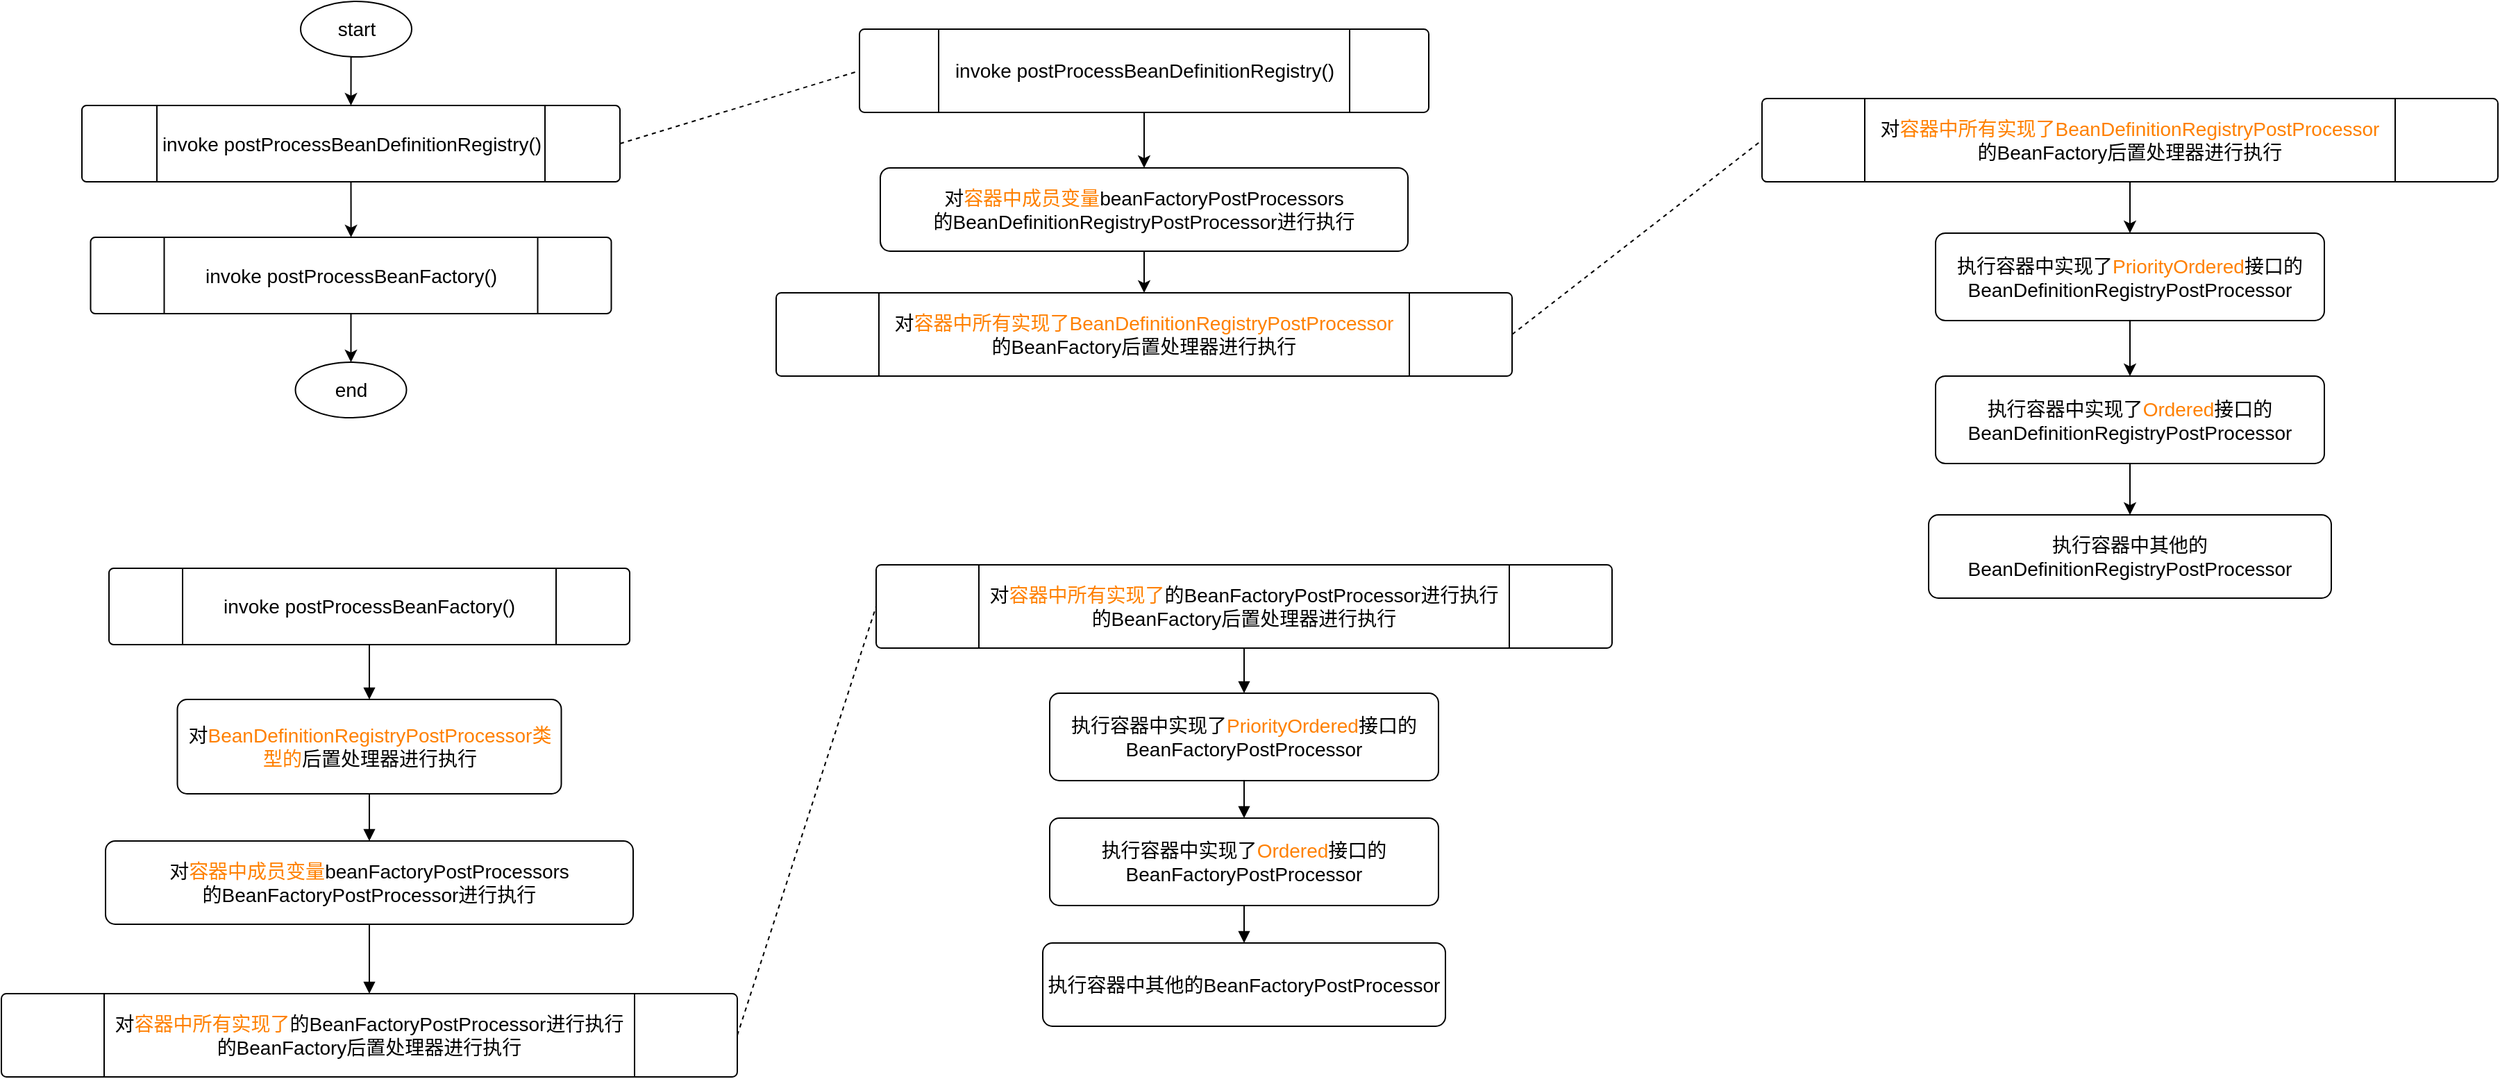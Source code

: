 <mxfile version="13.1.3">
    <diagram id="6hGFLwfOUW9BJ-s0fimq" name="Page-1">
        <mxGraphModel dx="992" dy="577" grid="0" gridSize="10" guides="1" tooltips="1" connect="1" arrows="1" fold="1" page="1" pageScale="1" pageWidth="3300" pageHeight="2339" math="0" shadow="0">
            <root>
                <mxCell id="0"/>
                <mxCell id="1" parent="0"/>
                <mxCell id="18" style="edgeStyle=orthogonalEdgeStyle;rounded=0;orthogonalLoop=1;jettySize=auto;html=1;exitX=0.5;exitY=1;exitDx=0;exitDy=0;exitPerimeter=0;entryX=0.5;entryY=0;entryDx=0;entryDy=0;fontSize=14;" edge="1" parent="1" source="2" target="14">
                    <mxGeometry relative="1" as="geometry"/>
                </mxCell>
                <mxCell id="2" value="start" style="strokeWidth=1;html=1;shape=mxgraph.flowchart.start_1;whiteSpace=wrap;fontSize=14;" vertex="1" parent="1">
                    <mxGeometry x="287.5" y="20" width="80" height="40" as="geometry"/>
                </mxCell>
                <mxCell id="25" style="edgeStyle=orthogonalEdgeStyle;rounded=0;orthogonalLoop=1;jettySize=auto;html=1;exitX=0.5;exitY=1;exitDx=0;exitDy=0;fontSize=14;" edge="1" parent="1" source="5" target="23">
                    <mxGeometry relative="1" as="geometry"/>
                </mxCell>
                <mxCell id="5" value="对&lt;font color=&quot;#ff8000&quot;&gt;容器中成员变量&lt;/font&gt;beanFactoryPostProcessors&lt;br&gt;的BeanDefinitionRegistryPostProcessor进行执行" style="rounded=1;whiteSpace=wrap;html=1;absoluteArcSize=1;arcSize=14;strokeWidth=1;fontSize=14;align=center;" vertex="1" parent="1">
                    <mxGeometry x="705" y="140" width="380" height="60" as="geometry"/>
                </mxCell>
                <mxCell id="29" style="edgeStyle=orthogonalEdgeStyle;rounded=0;orthogonalLoop=1;jettySize=auto;html=1;exitX=0.5;exitY=1;exitDx=0;exitDy=0;fontSize=14;" edge="1" parent="1" source="6" target="27">
                    <mxGeometry relative="1" as="geometry"/>
                </mxCell>
                <mxCell id="6" value="执行容器中实现了&lt;font color=&quot;#ff8000&quot;&gt;PriorityOrdered&lt;/font&gt;接口的BeanDefinitionRegistryPostProcessor" style="rounded=1;whiteSpace=wrap;html=1;absoluteArcSize=1;arcSize=14;strokeWidth=1;fontSize=14;align=center;" vertex="1" parent="1">
                    <mxGeometry x="1465" y="187" width="280" height="63" as="geometry"/>
                </mxCell>
                <mxCell id="9" value="执行容器中其他的BeanDefinitionRegistryPostProcessor" style="rounded=1;whiteSpace=wrap;html=1;absoluteArcSize=1;arcSize=14;strokeWidth=1;fontSize=14;align=center;" vertex="1" parent="1">
                    <mxGeometry x="1460" y="390" width="290" height="60" as="geometry"/>
                </mxCell>
                <mxCell id="19" style="edgeStyle=orthogonalEdgeStyle;rounded=0;orthogonalLoop=1;jettySize=auto;html=1;exitX=0.5;exitY=1;exitDx=0;exitDy=0;fontSize=14;" edge="1" parent="1" source="14" target="15">
                    <mxGeometry relative="1" as="geometry"/>
                </mxCell>
                <mxCell id="14" value="&lt;font style=&quot;text-align: left&quot;&gt;invoke&amp;nbsp;&lt;/font&gt;&lt;font style=&quot;text-align: left&quot;&gt;postProcessBeanDefinitionRegistry()&lt;/font&gt;" style="verticalLabelPosition=middle;verticalAlign=middle;html=1;shape=process;whiteSpace=wrap;rounded=1;size=0.14;arcSize=6;strokeWidth=1;fontSize=14;align=center;labelPosition=center;" vertex="1" parent="1">
                    <mxGeometry x="130" y="95" width="387.5" height="55" as="geometry"/>
                </mxCell>
                <mxCell id="20" style="edgeStyle=orthogonalEdgeStyle;rounded=0;orthogonalLoop=1;jettySize=auto;html=1;exitX=0.5;exitY=1;exitDx=0;exitDy=0;entryX=0.5;entryY=0;entryDx=0;entryDy=0;entryPerimeter=0;fontSize=14;" edge="1" parent="1" source="15" target="17">
                    <mxGeometry relative="1" as="geometry"/>
                </mxCell>
                <mxCell id="31" style="rounded=0;orthogonalLoop=1;jettySize=auto;html=1;exitX=1;exitY=0.5;exitDx=0;exitDy=0;entryX=0;entryY=0.5;entryDx=0;entryDy=0;fontSize=14;horizontal=1;dashed=1;endArrow=none;endFill=0;" edge="1" parent="1" source="14" target="21">
                    <mxGeometry relative="1" as="geometry"/>
                </mxCell>
                <mxCell id="15" value="&lt;div style=&quot;text-align: left&quot;&gt;&lt;span&gt;invoke postProcessBeanFactory()&lt;/span&gt;&lt;/div&gt;" style="verticalLabelPosition=middle;verticalAlign=middle;html=1;shape=process;whiteSpace=wrap;rounded=1;size=0.14;arcSize=6;strokeWidth=1;fontSize=14;align=center;labelPosition=center;" vertex="1" parent="1">
                    <mxGeometry x="136.25" y="190" width="375" height="55" as="geometry"/>
                </mxCell>
                <mxCell id="17" value="end" style="strokeWidth=1;html=1;shape=mxgraph.flowchart.start_1;whiteSpace=wrap;fontSize=14;" vertex="1" parent="1">
                    <mxGeometry x="283.75" y="280" width="80" height="40" as="geometry"/>
                </mxCell>
                <mxCell id="24" style="edgeStyle=orthogonalEdgeStyle;rounded=0;orthogonalLoop=1;jettySize=auto;html=1;exitX=0.5;exitY=1;exitDx=0;exitDy=0;fontSize=14;" edge="1" parent="1" source="21" target="5">
                    <mxGeometry relative="1" as="geometry"/>
                </mxCell>
                <mxCell id="21" value="&lt;font style=&quot;text-align: left&quot;&gt;invoke&amp;nbsp;&lt;/font&gt;&lt;font style=&quot;text-align: left&quot;&gt;postProcessBeanDefinitionRegistry()&lt;/font&gt;" style="verticalLabelPosition=middle;verticalAlign=middle;html=1;shape=process;whiteSpace=wrap;rounded=1;size=0.14;arcSize=6;strokeWidth=1;fontSize=14;align=center;labelPosition=center;" vertex="1" parent="1">
                    <mxGeometry x="690" y="40" width="410" height="60" as="geometry"/>
                </mxCell>
                <mxCell id="32" style="edgeStyle=none;rounded=0;orthogonalLoop=1;jettySize=auto;html=1;exitX=1;exitY=0.5;exitDx=0;exitDy=0;entryX=0;entryY=0.5;entryDx=0;entryDy=0;dashed=1;endArrow=none;endFill=0;fontSize=14;" edge="1" parent="1" source="23" target="26">
                    <mxGeometry relative="1" as="geometry"/>
                </mxCell>
                <mxCell id="23" value="对&lt;font color=&quot;#ff8000&quot;&gt;容器中所有实现了BeanDefinitionRegistryPostProcessor&lt;/font&gt;&lt;br&gt;的BeanFactory后置处理器进行执行" style="verticalLabelPosition=middle;verticalAlign=middle;html=1;shape=process;whiteSpace=wrap;rounded=1;size=0.14;arcSize=6;strokeWidth=1;fontSize=14;align=center;labelPosition=center;" vertex="1" parent="1">
                    <mxGeometry x="630" y="230" width="530" height="60" as="geometry"/>
                </mxCell>
                <mxCell id="28" style="edgeStyle=orthogonalEdgeStyle;rounded=0;orthogonalLoop=1;jettySize=auto;html=1;exitX=0.5;exitY=1;exitDx=0;exitDy=0;fontSize=14;" edge="1" parent="1" source="26" target="6">
                    <mxGeometry relative="1" as="geometry"/>
                </mxCell>
                <mxCell id="26" value="对&lt;font color=&quot;#ff8000&quot;&gt;容器中所有实现了BeanDefinitionRegistryPostProcessor&lt;/font&gt;&lt;br&gt;的BeanFactory后置处理器进行执行" style="verticalLabelPosition=middle;verticalAlign=middle;html=1;shape=process;whiteSpace=wrap;rounded=1;size=0.14;arcSize=6;strokeWidth=1;fontSize=14;align=center;labelPosition=center;" vertex="1" parent="1">
                    <mxGeometry x="1340" y="90" width="530" height="60" as="geometry"/>
                </mxCell>
                <mxCell id="30" style="edgeStyle=orthogonalEdgeStyle;rounded=0;orthogonalLoop=1;jettySize=auto;html=1;exitX=0.5;exitY=1;exitDx=0;exitDy=0;fontSize=14;" edge="1" parent="1" source="27" target="9">
                    <mxGeometry relative="1" as="geometry"/>
                </mxCell>
                <mxCell id="27" value="&lt;span style=&quot;text-align: left&quot;&gt;执行容器中实现了&lt;/span&gt;&lt;font color=&quot;#ff8000&quot; style=&quot;text-align: left&quot;&gt;Ordered&lt;/font&gt;&lt;span style=&quot;text-align: left&quot;&gt;接口的&lt;/span&gt;&lt;span style=&quot;text-align: left&quot;&gt;BeanDefinitionRegistryPostProcessor&lt;/span&gt;" style="rounded=1;whiteSpace=wrap;html=1;absoluteArcSize=1;arcSize=14;strokeWidth=1;fontSize=14;align=center;" vertex="1" parent="1">
                    <mxGeometry x="1465" y="290" width="280" height="63" as="geometry"/>
                </mxCell>
                <mxCell id="37" style="edgeStyle=none;rounded=0;orthogonalLoop=1;jettySize=auto;html=1;exitX=0.5;exitY=1;exitDx=0;exitDy=0;endArrow=block;endFill=1;fontSize=14;" edge="1" parent="1" source="33" target="47">
                    <mxGeometry relative="1" as="geometry"/>
                </mxCell>
                <mxCell id="33" value="&lt;div style=&quot;text-align: left&quot;&gt;&lt;span&gt;invoke postProcessBeanFactory()&lt;/span&gt;&lt;/div&gt;" style="verticalLabelPosition=middle;verticalAlign=middle;html=1;shape=process;whiteSpace=wrap;rounded=1;size=0.14;arcSize=6;strokeWidth=1;fontSize=14;align=center;labelPosition=center;" vertex="1" parent="1">
                    <mxGeometry x="149.5" y="428.5" width="375" height="55" as="geometry"/>
                </mxCell>
                <mxCell id="38" style="edgeStyle=none;rounded=0;orthogonalLoop=1;jettySize=auto;html=1;exitX=0.5;exitY=1;exitDx=0;exitDy=0;endArrow=block;endFill=1;fontSize=14;" edge="1" parent="1" source="35" target="36">
                    <mxGeometry relative="1" as="geometry"/>
                </mxCell>
                <mxCell id="35" value="对&lt;font color=&quot;#ff8000&quot;&gt;容器中成员变量&lt;/font&gt;beanFactoryPostProcessors&lt;br&gt;的BeanFactoryPostProcessor进行执行" style="rounded=1;whiteSpace=wrap;html=1;absoluteArcSize=1;arcSize=14;strokeWidth=1;fontSize=14;align=center;" vertex="1" parent="1">
                    <mxGeometry x="147" y="625" width="380" height="60" as="geometry"/>
                </mxCell>
                <mxCell id="46" style="edgeStyle=none;rounded=0;orthogonalLoop=1;jettySize=auto;html=1;exitX=1;exitY=0.5;exitDx=0;exitDy=0;entryX=0;entryY=0.5;entryDx=0;entryDy=0;endArrow=none;endFill=0;fontSize=14;dashed=1;" edge="1" parent="1" source="36" target="39">
                    <mxGeometry relative="1" as="geometry"/>
                </mxCell>
                <mxCell id="36" value="对&lt;font color=&quot;#ff8000&quot;&gt;容器中所有实现了&lt;/font&gt;的BeanFactoryPostProcessor进行执行&lt;br&gt;的BeanFactory后置处理器进行执行" style="verticalLabelPosition=middle;verticalAlign=middle;html=1;shape=process;whiteSpace=wrap;rounded=1;size=0.14;arcSize=6;strokeWidth=1;fontSize=14;align=center;labelPosition=center;" vertex="1" parent="1">
                    <mxGeometry x="72" y="735" width="530" height="60" as="geometry"/>
                </mxCell>
                <mxCell id="43" style="edgeStyle=none;rounded=0;orthogonalLoop=1;jettySize=auto;html=1;exitX=0.5;exitY=1;exitDx=0;exitDy=0;entryX=0.5;entryY=0;entryDx=0;entryDy=0;endArrow=block;endFill=1;fontSize=14;" edge="1" parent="1" source="39" target="40">
                    <mxGeometry relative="1" as="geometry"/>
                </mxCell>
                <mxCell id="39" value="对&lt;font color=&quot;#ff8000&quot;&gt;容器中所有实现了&lt;/font&gt;的BeanFactoryPostProcessor进行执行&lt;br&gt;的BeanFactory后置处理器进行执行" style="verticalLabelPosition=middle;verticalAlign=middle;html=1;shape=process;whiteSpace=wrap;rounded=1;size=0.14;arcSize=6;strokeWidth=1;fontSize=14;align=center;labelPosition=center;" vertex="1" parent="1">
                    <mxGeometry x="702" y="426" width="530" height="60" as="geometry"/>
                </mxCell>
                <mxCell id="44" style="edgeStyle=none;rounded=0;orthogonalLoop=1;jettySize=auto;html=1;exitX=0.5;exitY=1;exitDx=0;exitDy=0;entryX=0.5;entryY=0;entryDx=0;entryDy=0;endArrow=block;endFill=1;fontSize=14;" edge="1" parent="1" source="40" target="41">
                    <mxGeometry relative="1" as="geometry"/>
                </mxCell>
                <mxCell id="40" value="执行容器中实现了&lt;font color=&quot;#ff8000&quot;&gt;PriorityOrdered&lt;/font&gt;接口的BeanFactoryPostProcessor" style="rounded=1;whiteSpace=wrap;html=1;absoluteArcSize=1;arcSize=14;strokeWidth=1;fontSize=14;align=center;" vertex="1" parent="1">
                    <mxGeometry x="827" y="518.5" width="280" height="63" as="geometry"/>
                </mxCell>
                <mxCell id="45" style="edgeStyle=none;rounded=0;orthogonalLoop=1;jettySize=auto;html=1;exitX=0.5;exitY=1;exitDx=0;exitDy=0;entryX=0.5;entryY=0;entryDx=0;entryDy=0;endArrow=block;endFill=1;fontSize=14;" edge="1" parent="1" source="41" target="42">
                    <mxGeometry relative="1" as="geometry"/>
                </mxCell>
                <mxCell id="41" value="&lt;span style=&quot;text-align: left&quot;&gt;执行容器中实现了&lt;/span&gt;&lt;font color=&quot;#ff8000&quot; style=&quot;text-align: left&quot;&gt;Ordered&lt;/font&gt;&lt;span style=&quot;text-align: left&quot;&gt;接口的&lt;/span&gt;BeanFactoryPostProcessor" style="rounded=1;whiteSpace=wrap;html=1;absoluteArcSize=1;arcSize=14;strokeWidth=1;fontSize=14;align=center;" vertex="1" parent="1">
                    <mxGeometry x="827" y="608.5" width="280" height="63" as="geometry"/>
                </mxCell>
                <mxCell id="42" value="执行容器中其他的BeanFactoryPostProcessor" style="rounded=1;whiteSpace=wrap;html=1;absoluteArcSize=1;arcSize=14;strokeWidth=1;fontSize=14;align=center;" vertex="1" parent="1">
                    <mxGeometry x="822" y="698.5" width="290" height="60" as="geometry"/>
                </mxCell>
                <mxCell id="49" style="edgeStyle=none;rounded=0;orthogonalLoop=1;jettySize=auto;html=1;exitX=0.5;exitY=1;exitDx=0;exitDy=0;entryX=0.5;entryY=0;entryDx=0;entryDy=0;endArrow=block;endFill=1;fontSize=14;" edge="1" parent="1" source="47" target="35">
                    <mxGeometry relative="1" as="geometry"/>
                </mxCell>
                <mxCell id="47" value="对&lt;font color=&quot;#ff8000&quot;&gt;BeanDefinitionRegistryPostProcessor类型的&lt;/font&gt;后置处理器进行执行" style="rounded=1;whiteSpace=wrap;html=1;absoluteArcSize=1;arcSize=14;strokeWidth=1;fontSize=14;align=center;" vertex="1" parent="1">
                    <mxGeometry x="198.75" y="523" width="276.5" height="68" as="geometry"/>
                </mxCell>
            </root>
        </mxGraphModel>
    </diagram>
</mxfile>